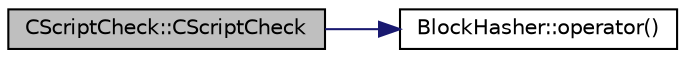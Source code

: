 digraph "CScriptCheck::CScriptCheck"
{
  edge [fontname="Helvetica",fontsize="10",labelfontname="Helvetica",labelfontsize="10"];
  node [fontname="Helvetica",fontsize="10",shape=record];
  rankdir="LR";
  Node2 [label="CScriptCheck::CScriptCheck",height=0.2,width=0.4,color="black", fillcolor="grey75", style="filled", fontcolor="black"];
  Node2 -> Node3 [color="midnightblue",fontsize="10",style="solid",fontname="Helvetica"];
  Node3 [label="BlockHasher::operator()",height=0.2,width=0.4,color="black", fillcolor="white", style="filled",URL="$struct_block_hasher.html#a10db0b419e8c9d86e848655a13b83490"];
}
